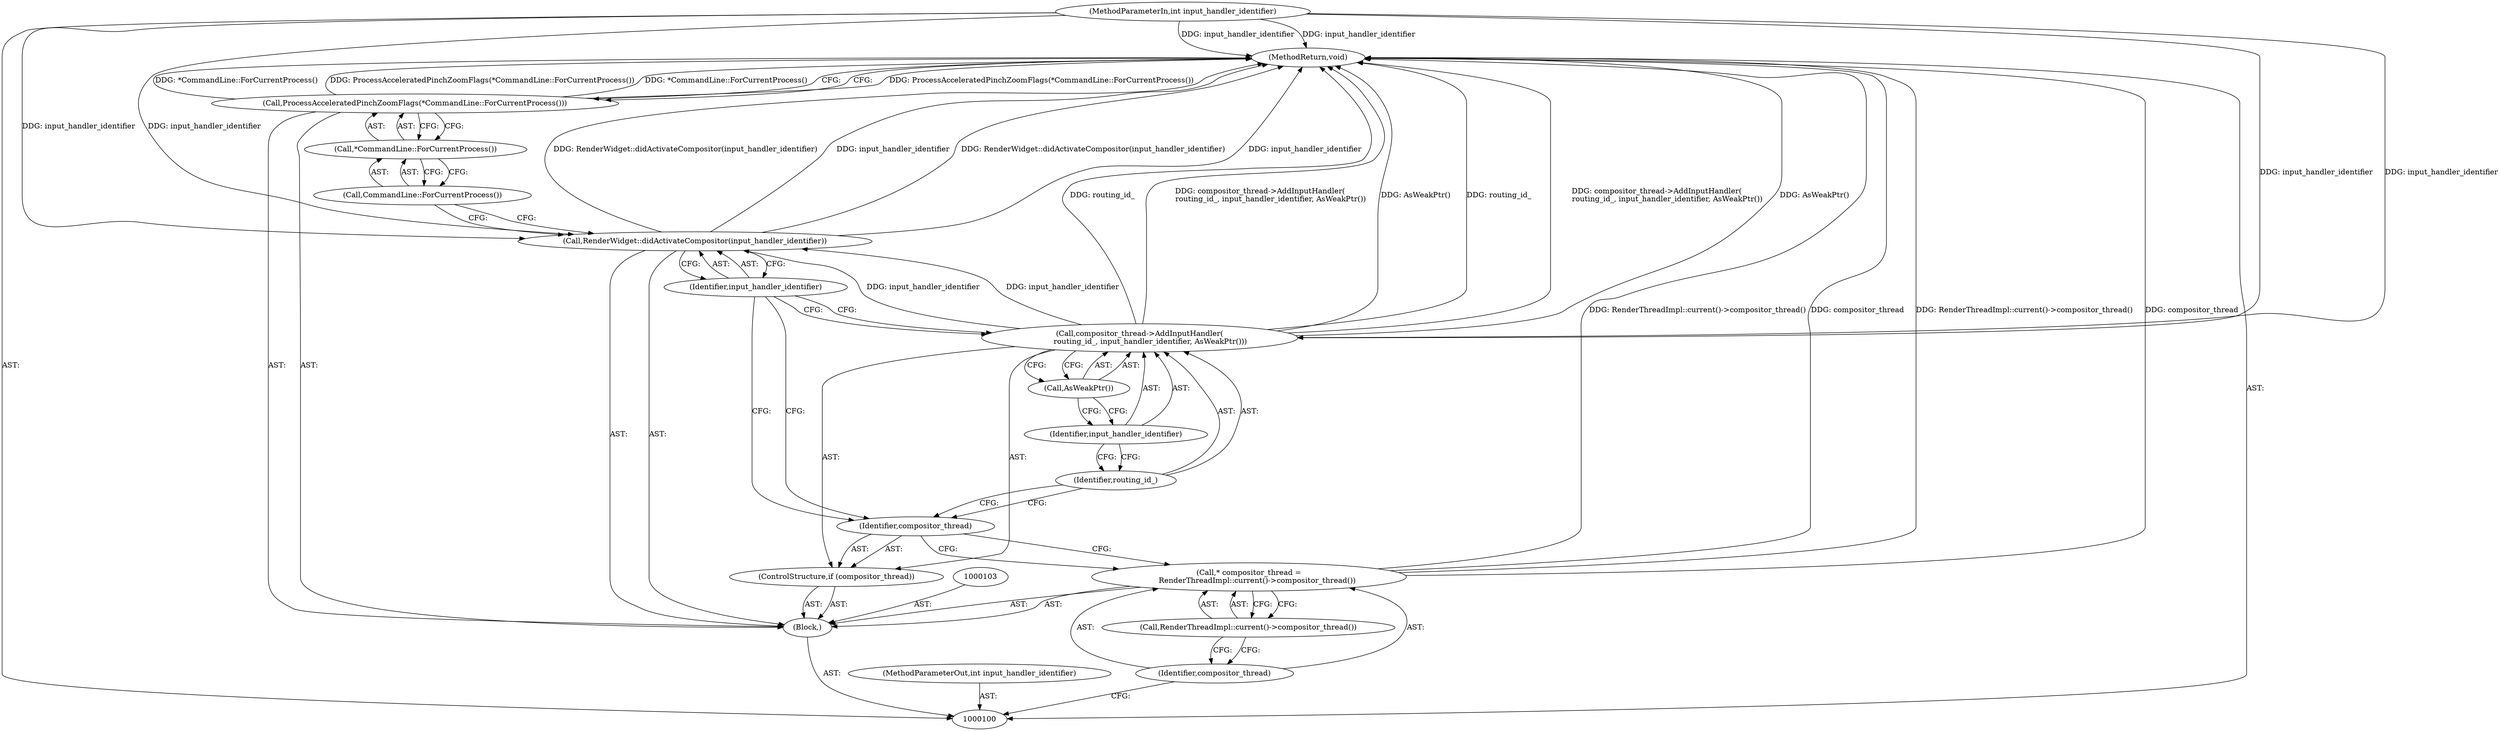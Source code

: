 digraph "0_Chrome_70cff275010b33dbab628f837d76364359065b79" {
"1000118" [label="(MethodReturn,void)"];
"1000101" [label="(MethodParameterIn,int input_handler_identifier)"];
"1000156" [label="(MethodParameterOut,int input_handler_identifier)"];
"1000102" [label="(Block,)"];
"1000113" [label="(Call,RenderWidget::didActivateCompositor(input_handler_identifier))"];
"1000114" [label="(Identifier,input_handler_identifier)"];
"1000115" [label="(Call,ProcessAcceleratedPinchZoomFlags(*CommandLine::ForCurrentProcess()))"];
"1000116" [label="(Call,*CommandLine::ForCurrentProcess())"];
"1000117" [label="(Call,CommandLine::ForCurrentProcess())"];
"1000104" [label="(Call,* compositor_thread =\n       RenderThreadImpl::current()->compositor_thread())"];
"1000105" [label="(Identifier,compositor_thread)"];
"1000106" [label="(Call,RenderThreadImpl::current()->compositor_thread())"];
"1000107" [label="(ControlStructure,if (compositor_thread))"];
"1000108" [label="(Identifier,compositor_thread)"];
"1000109" [label="(Call,compositor_thread->AddInputHandler(\n         routing_id_, input_handler_identifier, AsWeakPtr()))"];
"1000111" [label="(Identifier,input_handler_identifier)"];
"1000112" [label="(Call,AsWeakPtr())"];
"1000110" [label="(Identifier,routing_id_)"];
"1000118" -> "1000100"  [label="AST: "];
"1000118" -> "1000115"  [label="CFG: "];
"1000104" -> "1000118"  [label="DDG: compositor_thread"];
"1000104" -> "1000118"  [label="DDG: RenderThreadImpl::current()->compositor_thread()"];
"1000113" -> "1000118"  [label="DDG: input_handler_identifier"];
"1000113" -> "1000118"  [label="DDG: RenderWidget::didActivateCompositor(input_handler_identifier)"];
"1000115" -> "1000118"  [label="DDG: ProcessAcceleratedPinchZoomFlags(*CommandLine::ForCurrentProcess())"];
"1000115" -> "1000118"  [label="DDG: *CommandLine::ForCurrentProcess()"];
"1000109" -> "1000118"  [label="DDG: AsWeakPtr()"];
"1000109" -> "1000118"  [label="DDG: routing_id_"];
"1000109" -> "1000118"  [label="DDG: compositor_thread->AddInputHandler(\n         routing_id_, input_handler_identifier, AsWeakPtr())"];
"1000101" -> "1000118"  [label="DDG: input_handler_identifier"];
"1000101" -> "1000100"  [label="AST: "];
"1000101" -> "1000118"  [label="DDG: input_handler_identifier"];
"1000101" -> "1000109"  [label="DDG: input_handler_identifier"];
"1000101" -> "1000113"  [label="DDG: input_handler_identifier"];
"1000156" -> "1000100"  [label="AST: "];
"1000102" -> "1000100"  [label="AST: "];
"1000103" -> "1000102"  [label="AST: "];
"1000104" -> "1000102"  [label="AST: "];
"1000107" -> "1000102"  [label="AST: "];
"1000113" -> "1000102"  [label="AST: "];
"1000115" -> "1000102"  [label="AST: "];
"1000113" -> "1000102"  [label="AST: "];
"1000113" -> "1000114"  [label="CFG: "];
"1000114" -> "1000113"  [label="AST: "];
"1000117" -> "1000113"  [label="CFG: "];
"1000113" -> "1000118"  [label="DDG: input_handler_identifier"];
"1000113" -> "1000118"  [label="DDG: RenderWidget::didActivateCompositor(input_handler_identifier)"];
"1000109" -> "1000113"  [label="DDG: input_handler_identifier"];
"1000101" -> "1000113"  [label="DDG: input_handler_identifier"];
"1000114" -> "1000113"  [label="AST: "];
"1000114" -> "1000109"  [label="CFG: "];
"1000114" -> "1000108"  [label="CFG: "];
"1000113" -> "1000114"  [label="CFG: "];
"1000115" -> "1000102"  [label="AST: "];
"1000115" -> "1000116"  [label="CFG: "];
"1000116" -> "1000115"  [label="AST: "];
"1000118" -> "1000115"  [label="CFG: "];
"1000115" -> "1000118"  [label="DDG: ProcessAcceleratedPinchZoomFlags(*CommandLine::ForCurrentProcess())"];
"1000115" -> "1000118"  [label="DDG: *CommandLine::ForCurrentProcess()"];
"1000116" -> "1000115"  [label="AST: "];
"1000116" -> "1000117"  [label="CFG: "];
"1000117" -> "1000116"  [label="AST: "];
"1000115" -> "1000116"  [label="CFG: "];
"1000117" -> "1000116"  [label="AST: "];
"1000117" -> "1000113"  [label="CFG: "];
"1000116" -> "1000117"  [label="CFG: "];
"1000104" -> "1000102"  [label="AST: "];
"1000104" -> "1000106"  [label="CFG: "];
"1000105" -> "1000104"  [label="AST: "];
"1000106" -> "1000104"  [label="AST: "];
"1000108" -> "1000104"  [label="CFG: "];
"1000104" -> "1000118"  [label="DDG: compositor_thread"];
"1000104" -> "1000118"  [label="DDG: RenderThreadImpl::current()->compositor_thread()"];
"1000105" -> "1000104"  [label="AST: "];
"1000105" -> "1000100"  [label="CFG: "];
"1000106" -> "1000105"  [label="CFG: "];
"1000106" -> "1000104"  [label="AST: "];
"1000106" -> "1000105"  [label="CFG: "];
"1000104" -> "1000106"  [label="CFG: "];
"1000107" -> "1000102"  [label="AST: "];
"1000108" -> "1000107"  [label="AST: "];
"1000109" -> "1000107"  [label="AST: "];
"1000108" -> "1000107"  [label="AST: "];
"1000108" -> "1000104"  [label="CFG: "];
"1000110" -> "1000108"  [label="CFG: "];
"1000114" -> "1000108"  [label="CFG: "];
"1000109" -> "1000107"  [label="AST: "];
"1000109" -> "1000112"  [label="CFG: "];
"1000110" -> "1000109"  [label="AST: "];
"1000111" -> "1000109"  [label="AST: "];
"1000112" -> "1000109"  [label="AST: "];
"1000114" -> "1000109"  [label="CFG: "];
"1000109" -> "1000118"  [label="DDG: AsWeakPtr()"];
"1000109" -> "1000118"  [label="DDG: routing_id_"];
"1000109" -> "1000118"  [label="DDG: compositor_thread->AddInputHandler(\n         routing_id_, input_handler_identifier, AsWeakPtr())"];
"1000101" -> "1000109"  [label="DDG: input_handler_identifier"];
"1000109" -> "1000113"  [label="DDG: input_handler_identifier"];
"1000111" -> "1000109"  [label="AST: "];
"1000111" -> "1000110"  [label="CFG: "];
"1000112" -> "1000111"  [label="CFG: "];
"1000112" -> "1000109"  [label="AST: "];
"1000112" -> "1000111"  [label="CFG: "];
"1000109" -> "1000112"  [label="CFG: "];
"1000110" -> "1000109"  [label="AST: "];
"1000110" -> "1000108"  [label="CFG: "];
"1000111" -> "1000110"  [label="CFG: "];
}
